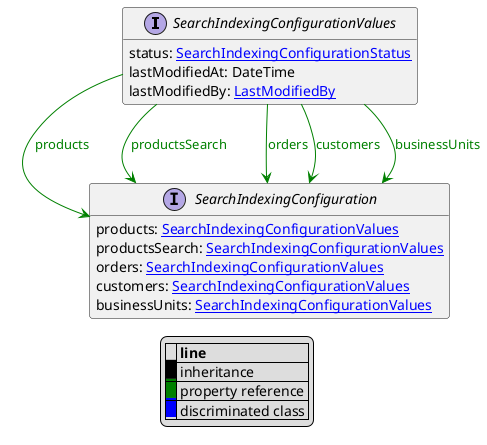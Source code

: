@startuml

hide empty fields
hide empty methods
legend
|= |= line |
|<back:black>   </back>| inheritance |
|<back:green>   </back>| property reference |
|<back:blue>   </back>| discriminated class |
endlegend
interface SearchIndexingConfigurationValues [[SearchIndexingConfigurationValues.svg]]  {
    status: [[SearchIndexingConfigurationStatus.svg SearchIndexingConfigurationStatus]]
    lastModifiedAt: DateTime
    lastModifiedBy: [[LastModifiedBy.svg LastModifiedBy]]
}



interface SearchIndexingConfiguration [[SearchIndexingConfiguration.svg]]  {
    products: [[SearchIndexingConfigurationValues.svg SearchIndexingConfigurationValues]]
    productsSearch: [[SearchIndexingConfigurationValues.svg SearchIndexingConfigurationValues]]
    orders: [[SearchIndexingConfigurationValues.svg SearchIndexingConfigurationValues]]
    customers: [[SearchIndexingConfigurationValues.svg SearchIndexingConfigurationValues]]
    businessUnits: [[SearchIndexingConfigurationValues.svg SearchIndexingConfigurationValues]]
}

SearchIndexingConfigurationValues --> SearchIndexingConfiguration #green;text:green : "products"
SearchIndexingConfigurationValues --> SearchIndexingConfiguration #green;text:green : "productsSearch"
SearchIndexingConfigurationValues --> SearchIndexingConfiguration #green;text:green : "orders"
SearchIndexingConfigurationValues --> SearchIndexingConfiguration #green;text:green : "customers"
SearchIndexingConfigurationValues --> SearchIndexingConfiguration #green;text:green : "businessUnits"
@enduml
